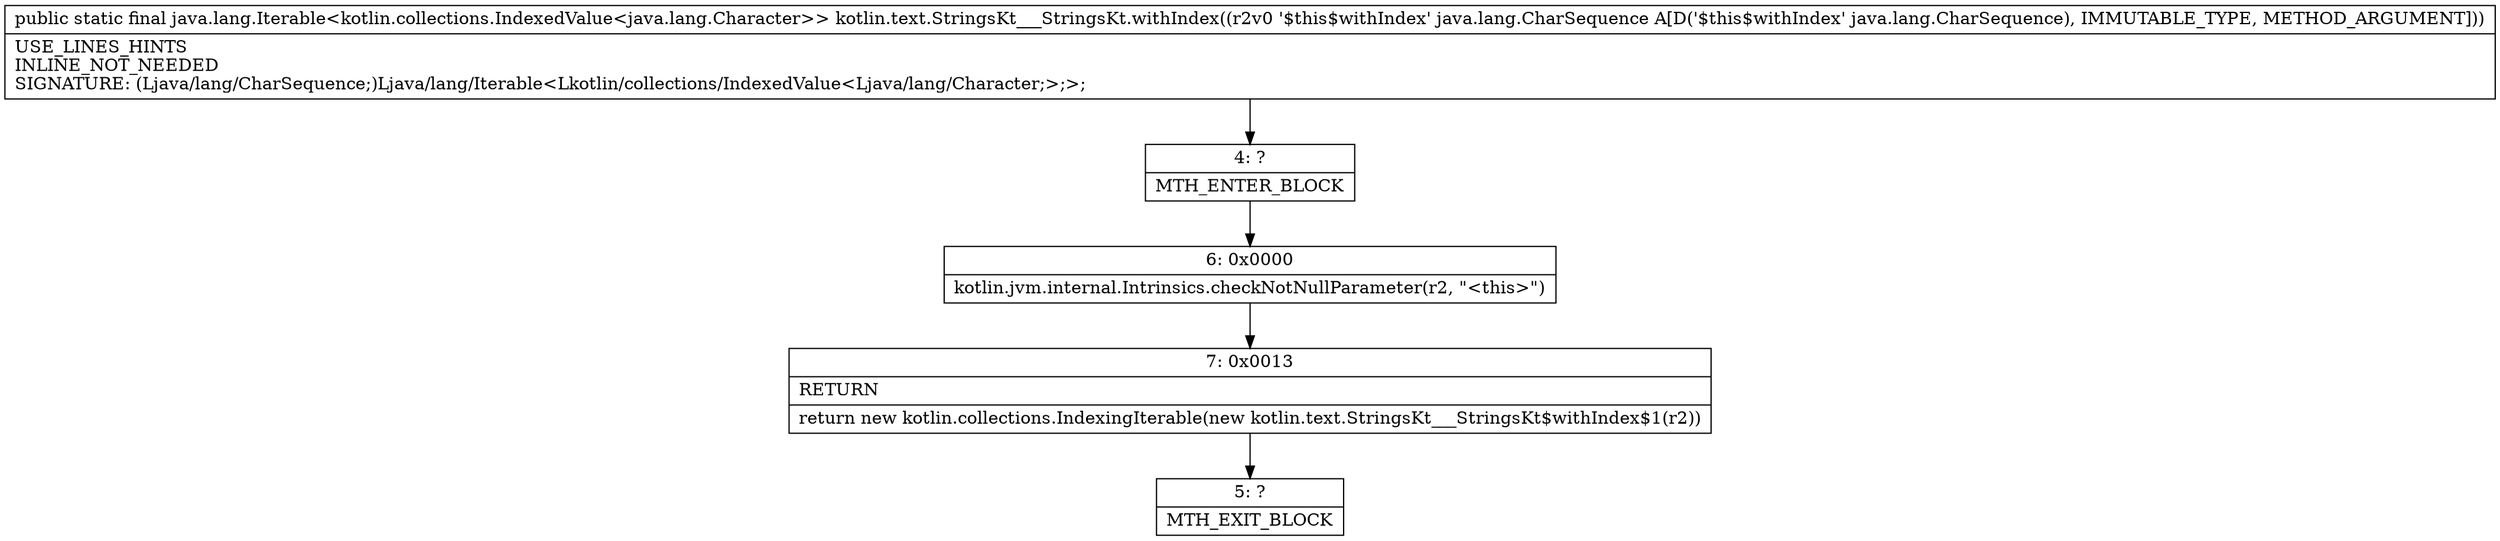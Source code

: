 digraph "CFG forkotlin.text.StringsKt___StringsKt.withIndex(Ljava\/lang\/CharSequence;)Ljava\/lang\/Iterable;" {
Node_4 [shape=record,label="{4\:\ ?|MTH_ENTER_BLOCK\l}"];
Node_6 [shape=record,label="{6\:\ 0x0000|kotlin.jvm.internal.Intrinsics.checkNotNullParameter(r2, \"\<this\>\")\l}"];
Node_7 [shape=record,label="{7\:\ 0x0013|RETURN\l|return new kotlin.collections.IndexingIterable(new kotlin.text.StringsKt___StringsKt$withIndex$1(r2))\l}"];
Node_5 [shape=record,label="{5\:\ ?|MTH_EXIT_BLOCK\l}"];
MethodNode[shape=record,label="{public static final java.lang.Iterable\<kotlin.collections.IndexedValue\<java.lang.Character\>\> kotlin.text.StringsKt___StringsKt.withIndex((r2v0 '$this$withIndex' java.lang.CharSequence A[D('$this$withIndex' java.lang.CharSequence), IMMUTABLE_TYPE, METHOD_ARGUMENT]))  | USE_LINES_HINTS\lINLINE_NOT_NEEDED\lSIGNATURE: (Ljava\/lang\/CharSequence;)Ljava\/lang\/Iterable\<Lkotlin\/collections\/IndexedValue\<Ljava\/lang\/Character;\>;\>;\l}"];
MethodNode -> Node_4;Node_4 -> Node_6;
Node_6 -> Node_7;
Node_7 -> Node_5;
}


